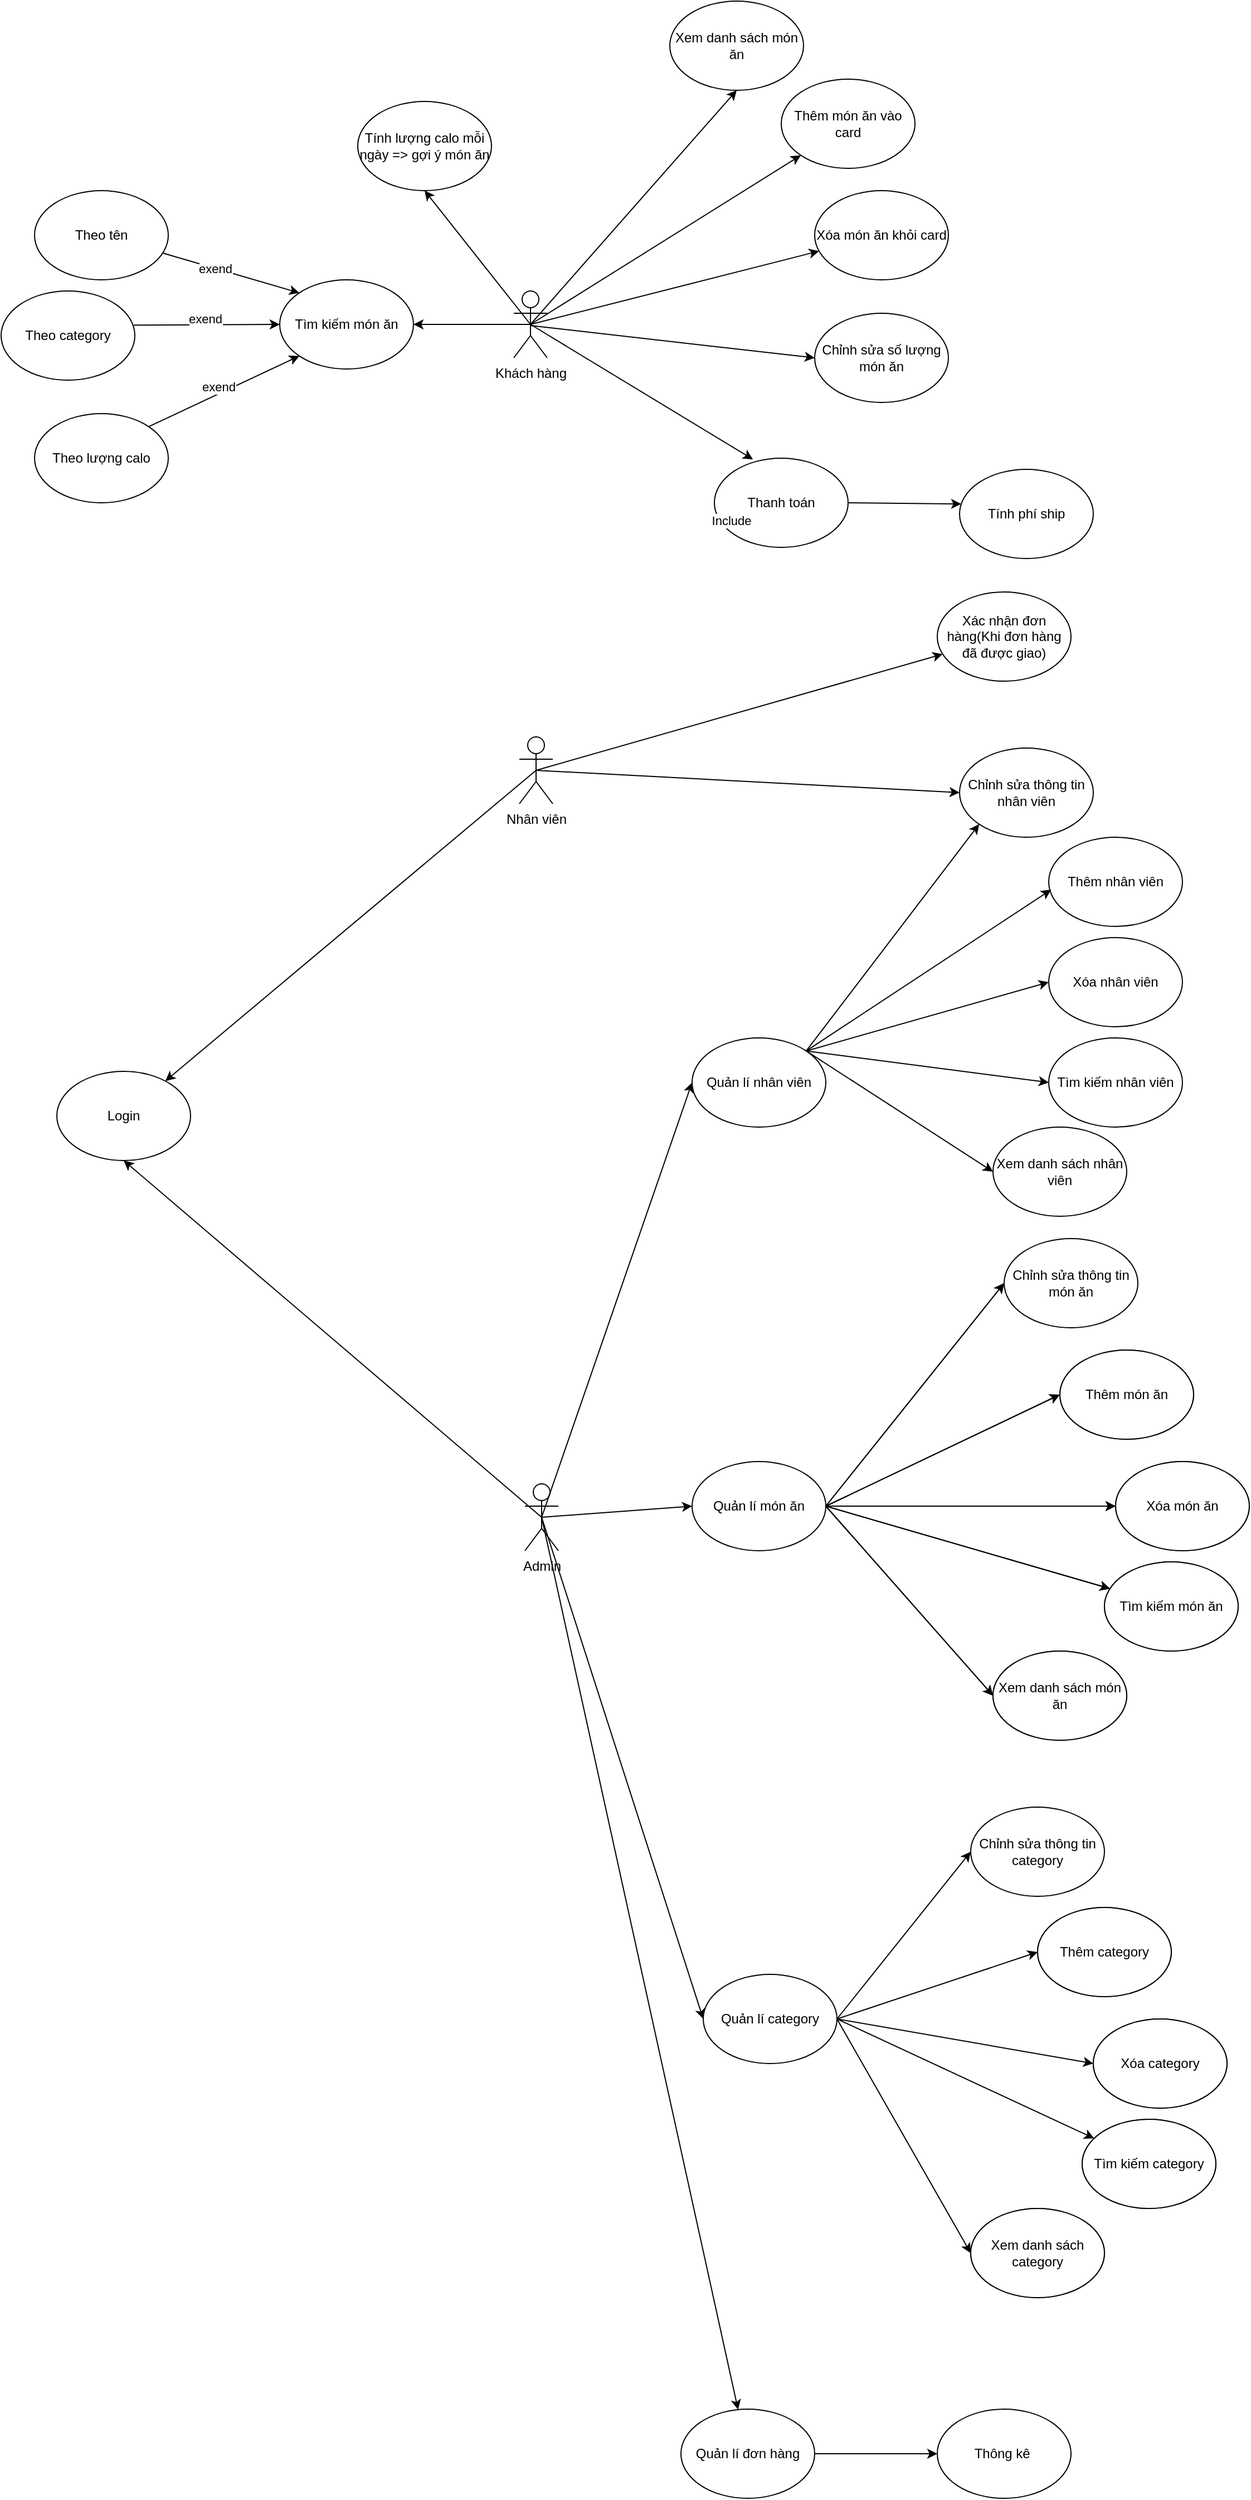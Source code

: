 <mxfile version="13.8.8" type="github">
  <diagram id="C5RBs43oDa-KdzZeNtuy" name="Page-1">
    <mxGraphModel dx="1865" dy="580" grid="1" gridSize="10" guides="1" tooltips="1" connect="1" arrows="1" fold="1" page="1" pageScale="1" pageWidth="827" pageHeight="1169" math="0" shadow="0">
      <root>
        <mxCell id="WIyWlLk6GJQsqaUBKTNV-0" />
        <mxCell id="WIyWlLk6GJQsqaUBKTNV-1" parent="WIyWlLk6GJQsqaUBKTNV-0" />
        <mxCell id="vsN9rLNtvl--MQkACp_t-0" value="Khách hàng" style="shape=umlActor;verticalLabelPosition=bottom;verticalAlign=top;html=1;outlineConnect=0;" parent="WIyWlLk6GJQsqaUBKTNV-1" vertex="1">
          <mxGeometry x="-10" y="260" width="30" height="60" as="geometry" />
        </mxCell>
        <mxCell id="vsN9rLNtvl--MQkACp_t-1" value="Xem danh sách món ăn" style="ellipse;whiteSpace=wrap;html=1;" parent="WIyWlLk6GJQsqaUBKTNV-1" vertex="1">
          <mxGeometry x="130" width="120" height="80" as="geometry" />
        </mxCell>
        <mxCell id="vsN9rLNtvl--MQkACp_t-3" value="Thêm món ăn vào card" style="ellipse;whiteSpace=wrap;html=1;" parent="WIyWlLk6GJQsqaUBKTNV-1" vertex="1">
          <mxGeometry x="230" y="70" width="120" height="80" as="geometry" />
        </mxCell>
        <mxCell id="vsN9rLNtvl--MQkACp_t-4" value="Xóa món ăn khỏi card" style="ellipse;whiteSpace=wrap;html=1;" parent="WIyWlLk6GJQsqaUBKTNV-1" vertex="1">
          <mxGeometry x="260" y="170" width="120" height="80" as="geometry" />
        </mxCell>
        <mxCell id="vsN9rLNtvl--MQkACp_t-5" value="Chỉnh sửa số lượng món ăn" style="ellipse;whiteSpace=wrap;html=1;" parent="WIyWlLk6GJQsqaUBKTNV-1" vertex="1">
          <mxGeometry x="260" y="280" width="120" height="80" as="geometry" />
        </mxCell>
        <mxCell id="vsN9rLNtvl--MQkACp_t-6" value="Thanh toán" style="ellipse;whiteSpace=wrap;html=1;" parent="WIyWlLk6GJQsqaUBKTNV-1" vertex="1">
          <mxGeometry x="170" y="410" width="120" height="80" as="geometry" />
        </mxCell>
        <mxCell id="vsN9rLNtvl--MQkACp_t-7" value="Tính phí ship" style="ellipse;whiteSpace=wrap;html=1;" parent="WIyWlLk6GJQsqaUBKTNV-1" vertex="1">
          <mxGeometry x="390" y="420" width="120" height="80" as="geometry" />
        </mxCell>
        <mxCell id="vsN9rLNtvl--MQkACp_t-8" value="Tìm kiếm món ăn" style="ellipse;whiteSpace=wrap;html=1;" parent="WIyWlLk6GJQsqaUBKTNV-1" vertex="1">
          <mxGeometry x="-220" y="250" width="120" height="80" as="geometry" />
        </mxCell>
        <mxCell id="vsN9rLNtvl--MQkACp_t-9" value="Theo tên" style="ellipse;whiteSpace=wrap;html=1;" parent="WIyWlLk6GJQsqaUBKTNV-1" vertex="1">
          <mxGeometry x="-440" y="170" width="120" height="80" as="geometry" />
        </mxCell>
        <mxCell id="vsN9rLNtvl--MQkACp_t-10" value="Theo category" style="ellipse;whiteSpace=wrap;html=1;" parent="WIyWlLk6GJQsqaUBKTNV-1" vertex="1">
          <mxGeometry x="-470" y="260" width="120" height="80" as="geometry" />
        </mxCell>
        <mxCell id="vsN9rLNtvl--MQkACp_t-11" value="Theo lượng calo" style="ellipse;whiteSpace=wrap;html=1;" parent="WIyWlLk6GJQsqaUBKTNV-1" vertex="1">
          <mxGeometry x="-440" y="370" width="120" height="80" as="geometry" />
        </mxCell>
        <mxCell id="vsN9rLNtvl--MQkACp_t-12" value="" style="endArrow=classic;html=1;entryX=0;entryY=0;entryDx=0;entryDy=0;" parent="WIyWlLk6GJQsqaUBKTNV-1" source="vsN9rLNtvl--MQkACp_t-9" target="vsN9rLNtvl--MQkACp_t-8" edge="1">
          <mxGeometry width="50" height="50" relative="1" as="geometry">
            <mxPoint x="-210" y="190" as="sourcePoint" />
            <mxPoint x="-230" y="340" as="targetPoint" />
          </mxGeometry>
        </mxCell>
        <mxCell id="vsN9rLNtvl--MQkACp_t-15" value="exend" style="edgeLabel;html=1;align=center;verticalAlign=middle;resizable=0;points=[];" parent="vsN9rLNtvl--MQkACp_t-12" vertex="1" connectable="0">
          <mxGeometry x="-0.145" y="2" relative="1" as="geometry">
            <mxPoint x="-6.42" y="0.6" as="offset" />
          </mxGeometry>
        </mxCell>
        <mxCell id="vsN9rLNtvl--MQkACp_t-13" value="" style="endArrow=classic;html=1;exitX=0.992;exitY=0.383;exitDx=0;exitDy=0;exitPerimeter=0;entryX=0;entryY=0.5;entryDx=0;entryDy=0;" parent="WIyWlLk6GJQsqaUBKTNV-1" source="vsN9rLNtvl--MQkACp_t-10" target="vsN9rLNtvl--MQkACp_t-8" edge="1">
          <mxGeometry width="50" height="50" relative="1" as="geometry">
            <mxPoint x="-320" y="320" as="sourcePoint" />
            <mxPoint x="-250" y="260" as="targetPoint" />
          </mxGeometry>
        </mxCell>
        <mxCell id="vsN9rLNtvl--MQkACp_t-14" value="" style="endArrow=classic;html=1;exitX=1;exitY=0;exitDx=0;exitDy=0;entryX=0;entryY=1;entryDx=0;entryDy=0;" parent="WIyWlLk6GJQsqaUBKTNV-1" source="vsN9rLNtvl--MQkACp_t-11" target="vsN9rLNtvl--MQkACp_t-8" edge="1">
          <mxGeometry width="50" height="50" relative="1" as="geometry">
            <mxPoint x="-310" y="410" as="sourcePoint" />
            <mxPoint x="-200" y="370" as="targetPoint" />
          </mxGeometry>
        </mxCell>
        <mxCell id="vsN9rLNtvl--MQkACp_t-16" value="exend" style="edgeLabel;html=1;align=center;verticalAlign=middle;resizable=0;points=[];" parent="WIyWlLk6GJQsqaUBKTNV-1" vertex="1" connectable="0">
          <mxGeometry x="-329.997" y="290.002" as="geometry">
            <mxPoint x="43" y="-5" as="offset" />
          </mxGeometry>
        </mxCell>
        <mxCell id="vsN9rLNtvl--MQkACp_t-17" value="exend" style="edgeLabel;html=1;align=center;verticalAlign=middle;resizable=0;points=[];" parent="WIyWlLk6GJQsqaUBKTNV-1" vertex="1" connectable="0">
          <mxGeometry x="-239.997" y="250.002" as="geometry">
            <mxPoint x="-35" y="96" as="offset" />
          </mxGeometry>
        </mxCell>
        <mxCell id="vsN9rLNtvl--MQkACp_t-18" value="" style="endArrow=classic;html=1;exitX=0.5;exitY=0.5;exitDx=0;exitDy=0;exitPerimeter=0;entryX=1;entryY=0.5;entryDx=0;entryDy=0;" parent="WIyWlLk6GJQsqaUBKTNV-1" source="vsN9rLNtvl--MQkACp_t-0" target="vsN9rLNtvl--MQkACp_t-8" edge="1">
          <mxGeometry width="50" height="50" relative="1" as="geometry">
            <mxPoint x="-80" y="260" as="sourcePoint" />
            <mxPoint x="-30" y="210" as="targetPoint" />
          </mxGeometry>
        </mxCell>
        <mxCell id="vsN9rLNtvl--MQkACp_t-19" value="" style="endArrow=classic;html=1;exitX=0.5;exitY=0.5;exitDx=0;exitDy=0;exitPerimeter=0;entryX=0.5;entryY=1;entryDx=0;entryDy=0;" parent="WIyWlLk6GJQsqaUBKTNV-1" source="vsN9rLNtvl--MQkACp_t-0" target="vsN9rLNtvl--MQkACp_t-1" edge="1">
          <mxGeometry width="50" height="50" relative="1" as="geometry">
            <mxPoint x="50" y="280" as="sourcePoint" />
            <mxPoint x="100" y="230" as="targetPoint" />
          </mxGeometry>
        </mxCell>
        <mxCell id="vsN9rLNtvl--MQkACp_t-20" value="" style="endArrow=classic;html=1;exitX=0.5;exitY=0.5;exitDx=0;exitDy=0;exitPerimeter=0;entryX=0;entryY=1;entryDx=0;entryDy=0;" parent="WIyWlLk6GJQsqaUBKTNV-1" source="vsN9rLNtvl--MQkACp_t-0" target="vsN9rLNtvl--MQkACp_t-3" edge="1">
          <mxGeometry width="50" height="50" relative="1" as="geometry">
            <mxPoint x="40" y="290" as="sourcePoint" />
            <mxPoint x="140" y="220" as="targetPoint" />
          </mxGeometry>
        </mxCell>
        <mxCell id="vsN9rLNtvl--MQkACp_t-21" value="" style="endArrow=classic;html=1;exitX=0.5;exitY=0.5;exitDx=0;exitDy=0;exitPerimeter=0;" parent="WIyWlLk6GJQsqaUBKTNV-1" source="vsN9rLNtvl--MQkACp_t-0" target="vsN9rLNtvl--MQkACp_t-4" edge="1">
          <mxGeometry width="50" height="50" relative="1" as="geometry">
            <mxPoint x="90" y="320" as="sourcePoint" />
            <mxPoint x="140" y="270" as="targetPoint" />
          </mxGeometry>
        </mxCell>
        <mxCell id="vsN9rLNtvl--MQkACp_t-22" value="" style="endArrow=classic;html=1;entryX=0;entryY=0.5;entryDx=0;entryDy=0;" parent="WIyWlLk6GJQsqaUBKTNV-1" target="vsN9rLNtvl--MQkACp_t-5" edge="1">
          <mxGeometry width="50" height="50" relative="1" as="geometry">
            <mxPoint x="5" y="291" as="sourcePoint" />
            <mxPoint x="120" y="300" as="targetPoint" />
          </mxGeometry>
        </mxCell>
        <mxCell id="vsN9rLNtvl--MQkACp_t-23" value="" style="endArrow=classic;html=1;exitX=0.5;exitY=0.5;exitDx=0;exitDy=0;exitPerimeter=0;entryX=0.288;entryY=0.013;entryDx=0;entryDy=0;entryPerimeter=0;" parent="WIyWlLk6GJQsqaUBKTNV-1" source="vsN9rLNtvl--MQkACp_t-0" target="vsN9rLNtvl--MQkACp_t-6" edge="1">
          <mxGeometry width="50" height="50" relative="1" as="geometry">
            <mxPoint x="-60" y="410" as="sourcePoint" />
            <mxPoint x="-10" y="360" as="targetPoint" />
          </mxGeometry>
        </mxCell>
        <mxCell id="vsN9rLNtvl--MQkACp_t-24" value="" style="endArrow=classic;html=1;exitX=1;exitY=0.5;exitDx=0;exitDy=0;entryX=0.012;entryY=0.388;entryDx=0;entryDy=0;entryPerimeter=0;" parent="WIyWlLk6GJQsqaUBKTNV-1" source="vsN9rLNtvl--MQkACp_t-6" target="vsN9rLNtvl--MQkACp_t-7" edge="1">
          <mxGeometry width="50" height="50" relative="1" as="geometry">
            <mxPoint x="130" y="530" as="sourcePoint" />
            <mxPoint x="180" y="480" as="targetPoint" />
          </mxGeometry>
        </mxCell>
        <mxCell id="vsN9rLNtvl--MQkACp_t-25" value="Include" style="edgeLabel;html=1;align=center;verticalAlign=middle;resizable=0;points=[];" parent="WIyWlLk6GJQsqaUBKTNV-1" vertex="1" connectable="0">
          <mxGeometry x="220.003" y="370.002" as="geometry">
            <mxPoint x="-35" y="96" as="offset" />
          </mxGeometry>
        </mxCell>
        <mxCell id="vsN9rLNtvl--MQkACp_t-26" value="Nhân viên" style="shape=umlActor;verticalLabelPosition=bottom;verticalAlign=top;html=1;outlineConnect=0;" parent="WIyWlLk6GJQsqaUBKTNV-1" vertex="1">
          <mxGeometry x="-5" y="660" width="30" height="60" as="geometry" />
        </mxCell>
        <mxCell id="vsN9rLNtvl--MQkACp_t-27" value="Login" style="ellipse;whiteSpace=wrap;html=1;" parent="WIyWlLk6GJQsqaUBKTNV-1" vertex="1">
          <mxGeometry x="-420" y="960" width="120" height="80" as="geometry" />
        </mxCell>
        <mxCell id="vsN9rLNtvl--MQkACp_t-28" value="Xác nhận đơn hàng(Khi đơn hàng đã được giao)" style="ellipse;whiteSpace=wrap;html=1;" parent="WIyWlLk6GJQsqaUBKTNV-1" vertex="1">
          <mxGeometry x="370" y="530" width="120" height="80" as="geometry" />
        </mxCell>
        <mxCell id="vsN9rLNtvl--MQkACp_t-29" value="Admin" style="shape=umlActor;verticalLabelPosition=bottom;verticalAlign=top;html=1;outlineConnect=0;" parent="WIyWlLk6GJQsqaUBKTNV-1" vertex="1">
          <mxGeometry y="1330" width="30" height="60" as="geometry" />
        </mxCell>
        <mxCell id="vsN9rLNtvl--MQkACp_t-30" value="Thêm nhân viên" style="ellipse;whiteSpace=wrap;html=1;" parent="WIyWlLk6GJQsqaUBKTNV-1" vertex="1">
          <mxGeometry x="470" y="750" width="120" height="80" as="geometry" />
        </mxCell>
        <mxCell id="vsN9rLNtvl--MQkACp_t-31" value="Chỉnh sửa thông tin nhân viên" style="ellipse;whiteSpace=wrap;html=1;" parent="WIyWlLk6GJQsqaUBKTNV-1" vertex="1">
          <mxGeometry x="390" y="670" width="120" height="80" as="geometry" />
        </mxCell>
        <mxCell id="vsN9rLNtvl--MQkACp_t-32" value="Xóa nhân viên" style="ellipse;whiteSpace=wrap;html=1;" parent="WIyWlLk6GJQsqaUBKTNV-1" vertex="1">
          <mxGeometry x="470" y="840" width="120" height="80" as="geometry" />
        </mxCell>
        <mxCell id="vsN9rLNtvl--MQkACp_t-33" value="Tìm kiếm nhân viên" style="ellipse;whiteSpace=wrap;html=1;" parent="WIyWlLk6GJQsqaUBKTNV-1" vertex="1">
          <mxGeometry x="470" y="930" width="120" height="80" as="geometry" />
        </mxCell>
        <mxCell id="vsN9rLNtvl--MQkACp_t-35" value="" style="endArrow=classic;html=1;exitX=0.5;exitY=0.5;exitDx=0;exitDy=0;exitPerimeter=0;" parent="WIyWlLk6GJQsqaUBKTNV-1" source="vsN9rLNtvl--MQkACp_t-26" target="vsN9rLNtvl--MQkACp_t-27" edge="1">
          <mxGeometry width="50" height="50" relative="1" as="geometry">
            <mxPoint x="145" y="750" as="sourcePoint" />
            <mxPoint x="210" y="660" as="targetPoint" />
          </mxGeometry>
        </mxCell>
        <mxCell id="vsN9rLNtvl--MQkACp_t-36" value="" style="endArrow=classic;html=1;exitX=0.5;exitY=0.5;exitDx=0;exitDy=0;exitPerimeter=0;" parent="WIyWlLk6GJQsqaUBKTNV-1" source="vsN9rLNtvl--MQkACp_t-26" target="vsN9rLNtvl--MQkACp_t-28" edge="1">
          <mxGeometry width="50" height="50" relative="1" as="geometry">
            <mxPoint x="180" y="740" as="sourcePoint" />
            <mxPoint x="230" y="690" as="targetPoint" />
          </mxGeometry>
        </mxCell>
        <mxCell id="vsN9rLNtvl--MQkACp_t-37" value="" style="endArrow=classic;html=1;exitX=0.5;exitY=0.5;exitDx=0;exitDy=0;exitPerimeter=0;entryX=0;entryY=0.5;entryDx=0;entryDy=0;" parent="WIyWlLk6GJQsqaUBKTNV-1" source="vsN9rLNtvl--MQkACp_t-26" target="vsN9rLNtvl--MQkACp_t-31" edge="1">
          <mxGeometry width="50" height="50" relative="1" as="geometry">
            <mxPoint x="220" y="780" as="sourcePoint" />
            <mxPoint x="270" y="730" as="targetPoint" />
          </mxGeometry>
        </mxCell>
        <mxCell id="vsN9rLNtvl--MQkACp_t-38" value="" style="endArrow=classic;html=1;exitX=1;exitY=0;exitDx=0;exitDy=0;entryX=0;entryY=1;entryDx=0;entryDy=0;" parent="WIyWlLk6GJQsqaUBKTNV-1" source="vsN9rLNtvl--MQkACp_t-41" target="vsN9rLNtvl--MQkACp_t-31" edge="1">
          <mxGeometry width="50" height="50" relative="1" as="geometry">
            <mxPoint x="180" y="970" as="sourcePoint" />
            <mxPoint x="240" y="910" as="targetPoint" />
          </mxGeometry>
        </mxCell>
        <mxCell id="vsN9rLNtvl--MQkACp_t-39" value="" style="endArrow=classic;html=1;entryX=0.018;entryY=0.588;entryDx=0;entryDy=0;entryPerimeter=0;exitX=1;exitY=0;exitDx=0;exitDy=0;" parent="WIyWlLk6GJQsqaUBKTNV-1" source="vsN9rLNtvl--MQkACp_t-41" target="vsN9rLNtvl--MQkACp_t-30" edge="1">
          <mxGeometry width="50" height="50" relative="1" as="geometry">
            <mxPoint x="190" y="1020" as="sourcePoint" />
            <mxPoint x="240" y="970" as="targetPoint" />
          </mxGeometry>
        </mxCell>
        <mxCell id="vsN9rLNtvl--MQkACp_t-40" value="" style="endArrow=classic;html=1;exitX=1;exitY=0;exitDx=0;exitDy=0;entryX=0;entryY=0.5;entryDx=0;entryDy=0;" parent="WIyWlLk6GJQsqaUBKTNV-1" source="vsN9rLNtvl--MQkACp_t-41" target="vsN9rLNtvl--MQkACp_t-32" edge="1">
          <mxGeometry width="50" height="50" relative="1" as="geometry">
            <mxPoint x="200" y="1040" as="sourcePoint" />
            <mxPoint x="250" y="990" as="targetPoint" />
          </mxGeometry>
        </mxCell>
        <mxCell id="vsN9rLNtvl--MQkACp_t-41" value="Quản lí nhân viên" style="ellipse;whiteSpace=wrap;html=1;" parent="WIyWlLk6GJQsqaUBKTNV-1" vertex="1">
          <mxGeometry x="150" y="930" width="120" height="80" as="geometry" />
        </mxCell>
        <mxCell id="vsN9rLNtvl--MQkACp_t-43" value="Quản lí đơn hàng" style="ellipse;whiteSpace=wrap;html=1;" parent="WIyWlLk6GJQsqaUBKTNV-1" vertex="1">
          <mxGeometry x="140" y="2160" width="120" height="80" as="geometry" />
        </mxCell>
        <mxCell id="vsN9rLNtvl--MQkACp_t-44" value="Xem danh sách nhân viên" style="ellipse;whiteSpace=wrap;html=1;" parent="WIyWlLk6GJQsqaUBKTNV-1" vertex="1">
          <mxGeometry x="420" y="1010" width="120" height="80" as="geometry" />
        </mxCell>
        <mxCell id="vsN9rLNtvl--MQkACp_t-45" value="" style="endArrow=classic;html=1;exitX=1;exitY=0;exitDx=0;exitDy=0;entryX=0;entryY=0.5;entryDx=0;entryDy=0;" parent="WIyWlLk6GJQsqaUBKTNV-1" source="vsN9rLNtvl--MQkACp_t-41" target="vsN9rLNtvl--MQkACp_t-44" edge="1">
          <mxGeometry width="50" height="50" relative="1" as="geometry">
            <mxPoint x="330" y="920" as="sourcePoint" />
            <mxPoint x="450" y="940" as="targetPoint" />
          </mxGeometry>
        </mxCell>
        <mxCell id="vsN9rLNtvl--MQkACp_t-59" value="Thêm món ăn" style="ellipse;whiteSpace=wrap;html=1;" parent="WIyWlLk6GJQsqaUBKTNV-1" vertex="1">
          <mxGeometry x="480" y="1210" width="120" height="80" as="geometry" />
        </mxCell>
        <mxCell id="vsN9rLNtvl--MQkACp_t-60" value="Chỉnh sửa thông tin món ăn" style="ellipse;whiteSpace=wrap;html=1;" parent="WIyWlLk6GJQsqaUBKTNV-1" vertex="1">
          <mxGeometry x="430" y="1110" width="120" height="80" as="geometry" />
        </mxCell>
        <mxCell id="vsN9rLNtvl--MQkACp_t-61" value="Xóa món ăn" style="ellipse;whiteSpace=wrap;html=1;" parent="WIyWlLk6GJQsqaUBKTNV-1" vertex="1">
          <mxGeometry x="530" y="1310" width="120" height="80" as="geometry" />
        </mxCell>
        <mxCell id="vsN9rLNtvl--MQkACp_t-62" value="Quản lí món ăn" style="ellipse;whiteSpace=wrap;html=1;" parent="WIyWlLk6GJQsqaUBKTNV-1" vertex="1">
          <mxGeometry x="150" y="1310" width="120" height="80" as="geometry" />
        </mxCell>
        <mxCell id="vsN9rLNtvl--MQkACp_t-63" value="" style="endArrow=classic;html=1;exitX=1;exitY=0.5;exitDx=0;exitDy=0;entryX=0;entryY=0.5;entryDx=0;entryDy=0;" parent="WIyWlLk6GJQsqaUBKTNV-1" source="vsN9rLNtvl--MQkACp_t-62" target="vsN9rLNtvl--MQkACp_t-60" edge="1">
          <mxGeometry width="50" height="50" relative="1" as="geometry">
            <mxPoint x="210" y="1410" as="sourcePoint" />
            <mxPoint x="437.574" y="1178.284" as="targetPoint" />
          </mxGeometry>
        </mxCell>
        <mxCell id="vsN9rLNtvl--MQkACp_t-64" value="" style="endArrow=classic;html=1;entryX=0;entryY=0.5;entryDx=0;entryDy=0;exitX=1;exitY=0.5;exitDx=0;exitDy=0;" parent="WIyWlLk6GJQsqaUBKTNV-1" source="vsN9rLNtvl--MQkACp_t-62" target="vsN9rLNtvl--MQkACp_t-59" edge="1">
          <mxGeometry width="50" height="50" relative="1" as="geometry">
            <mxPoint x="220" y="1460" as="sourcePoint" />
            <mxPoint x="482.16" y="1237.04" as="targetPoint" />
          </mxGeometry>
        </mxCell>
        <mxCell id="vsN9rLNtvl--MQkACp_t-65" value="" style="endArrow=classic;html=1;exitX=1;exitY=0.5;exitDx=0;exitDy=0;entryX=0;entryY=0.5;entryDx=0;entryDy=0;" parent="WIyWlLk6GJQsqaUBKTNV-1" source="vsN9rLNtvl--MQkACp_t-62" target="vsN9rLNtvl--MQkACp_t-61" edge="1">
          <mxGeometry width="50" height="50" relative="1" as="geometry">
            <mxPoint x="230" y="1480" as="sourcePoint" />
            <mxPoint x="500" y="1310" as="targetPoint" />
          </mxGeometry>
        </mxCell>
        <mxCell id="vsN9rLNtvl--MQkACp_t-67" value="" style="endArrow=classic;html=1;exitX=1;exitY=0.5;exitDx=0;exitDy=0;entryX=0;entryY=0.5;entryDx=0;entryDy=0;" parent="WIyWlLk6GJQsqaUBKTNV-1" source="vsN9rLNtvl--MQkACp_t-62" target="vsN9rLNtvl--MQkACp_t-69" edge="1">
          <mxGeometry width="50" height="50" relative="1" as="geometry">
            <mxPoint x="360" y="1360" as="sourcePoint" />
            <mxPoint x="480" y="1480" as="targetPoint" />
          </mxGeometry>
        </mxCell>
        <mxCell id="vsN9rLNtvl--MQkACp_t-68" value="Tìm kiếm món ăn" style="ellipse;whiteSpace=wrap;html=1;" parent="WIyWlLk6GJQsqaUBKTNV-1" vertex="1">
          <mxGeometry x="520" y="1400" width="120" height="80" as="geometry" />
        </mxCell>
        <mxCell id="vsN9rLNtvl--MQkACp_t-69" value="Xem danh sách món ăn" style="ellipse;whiteSpace=wrap;html=1;" parent="WIyWlLk6GJQsqaUBKTNV-1" vertex="1">
          <mxGeometry x="420" y="1480" width="120" height="80" as="geometry" />
        </mxCell>
        <mxCell id="vsN9rLNtvl--MQkACp_t-70" value="" style="endArrow=classic;html=1;exitX=1;exitY=0.5;exitDx=0;exitDy=0;" parent="WIyWlLk6GJQsqaUBKTNV-1" source="vsN9rLNtvl--MQkACp_t-62" target="vsN9rLNtvl--MQkACp_t-68" edge="1">
          <mxGeometry width="50" height="50" relative="1" as="geometry">
            <mxPoint x="300" y="1250" as="sourcePoint" />
            <mxPoint x="500" y="1372" as="targetPoint" />
          </mxGeometry>
        </mxCell>
        <mxCell id="vsN9rLNtvl--MQkACp_t-71" value="Thông kê&amp;nbsp;" style="ellipse;whiteSpace=wrap;html=1;" parent="WIyWlLk6GJQsqaUBKTNV-1" vertex="1">
          <mxGeometry x="370" y="2160" width="120" height="80" as="geometry" />
        </mxCell>
        <mxCell id="vsN9rLNtvl--MQkACp_t-72" value="" style="endArrow=classic;html=1;exitX=0.5;exitY=0.5;exitDx=0;exitDy=0;exitPerimeter=0;" parent="WIyWlLk6GJQsqaUBKTNV-1" source="vsN9rLNtvl--MQkACp_t-29" target="vsN9rLNtvl--MQkACp_t-43" edge="1">
          <mxGeometry width="50" height="50" relative="1" as="geometry">
            <mxPoint x="150" y="1430" as="sourcePoint" />
            <mxPoint x="200" y="1380" as="targetPoint" />
          </mxGeometry>
        </mxCell>
        <mxCell id="vsN9rLNtvl--MQkACp_t-73" value="" style="endArrow=classic;html=1;" parent="WIyWlLk6GJQsqaUBKTNV-1" source="vsN9rLNtvl--MQkACp_t-43" target="vsN9rLNtvl--MQkACp_t-71" edge="1">
          <mxGeometry width="50" height="50" relative="1" as="geometry">
            <mxPoint x="320" y="1650" as="sourcePoint" />
            <mxPoint x="-160" y="1043" as="targetPoint" />
          </mxGeometry>
        </mxCell>
        <mxCell id="vsN9rLNtvl--MQkACp_t-74" value="" style="endArrow=classic;html=1;exitX=1;exitY=0;exitDx=0;exitDy=0;entryX=0;entryY=0.5;entryDx=0;entryDy=0;" parent="WIyWlLk6GJQsqaUBKTNV-1" source="vsN9rLNtvl--MQkACp_t-41" target="vsN9rLNtvl--MQkACp_t-33" edge="1">
          <mxGeometry width="50" height="50" relative="1" as="geometry">
            <mxPoint x="400" y="910" as="sourcePoint" />
            <mxPoint x="550" y="1040" as="targetPoint" />
          </mxGeometry>
        </mxCell>
        <mxCell id="vsN9rLNtvl--MQkACp_t-76" value="" style="endArrow=classic;html=1;exitX=0.5;exitY=0.5;exitDx=0;exitDy=0;exitPerimeter=0;entryX=0;entryY=0.5;entryDx=0;entryDy=0;" parent="WIyWlLk6GJQsqaUBKTNV-1" source="vsN9rLNtvl--MQkACp_t-29" target="vsN9rLNtvl--MQkACp_t-41" edge="1">
          <mxGeometry width="50" height="50" relative="1" as="geometry">
            <mxPoint x="230" y="1020" as="sourcePoint" />
            <mxPoint x="280" y="970" as="targetPoint" />
          </mxGeometry>
        </mxCell>
        <mxCell id="vsN9rLNtvl--MQkACp_t-79" value="" style="endArrow=classic;html=1;exitX=0.5;exitY=0.5;exitDx=0;exitDy=0;exitPerimeter=0;entryX=0;entryY=0.5;entryDx=0;entryDy=0;" parent="WIyWlLk6GJQsqaUBKTNV-1" source="vsN9rLNtvl--MQkACp_t-29" target="vsN9rLNtvl--MQkACp_t-62" edge="1">
          <mxGeometry width="50" height="50" relative="1" as="geometry">
            <mxPoint x="160" y="1150" as="sourcePoint" />
            <mxPoint x="210" y="1100" as="targetPoint" />
          </mxGeometry>
        </mxCell>
        <mxCell id="vsN9rLNtvl--MQkACp_t-80" value="" style="endArrow=classic;html=1;entryX=0.5;entryY=1;entryDx=0;entryDy=0;exitX=0.5;exitY=0.5;exitDx=0;exitDy=0;exitPerimeter=0;" parent="WIyWlLk6GJQsqaUBKTNV-1" source="vsN9rLNtvl--MQkACp_t-29" target="vsN9rLNtvl--MQkACp_t-27" edge="1">
          <mxGeometry width="50" height="50" relative="1" as="geometry">
            <mxPoint x="10" y="1260" as="sourcePoint" />
            <mxPoint x="-0.145" y="752.784" as="targetPoint" />
          </mxGeometry>
        </mxCell>
        <mxCell id="QTdZolVV6EcNHKWs4wAb-1" value="" style="endArrow=classic;html=1;entryX=0;entryY=0.5;entryDx=0;entryDy=0;exitX=0.5;exitY=0.5;exitDx=0;exitDy=0;exitPerimeter=0;" parent="WIyWlLk6GJQsqaUBKTNV-1" source="vsN9rLNtvl--MQkACp_t-29" target="QTdZolVV6EcNHKWs4wAb-15" edge="1">
          <mxGeometry width="50" height="50" relative="1" as="geometry">
            <mxPoint x="70" y="1030" as="sourcePoint" />
            <mxPoint x="130" y="1720" as="targetPoint" />
          </mxGeometry>
        </mxCell>
        <mxCell id="QTdZolVV6EcNHKWs4wAb-3" value="Thêm món ăn" style="ellipse;whiteSpace=wrap;html=1;" parent="WIyWlLk6GJQsqaUBKTNV-1" vertex="1">
          <mxGeometry x="480" y="1210" width="120" height="80" as="geometry" />
        </mxCell>
        <mxCell id="QTdZolVV6EcNHKWs4wAb-4" value="Xóa món ăn" style="ellipse;whiteSpace=wrap;html=1;" parent="WIyWlLk6GJQsqaUBKTNV-1" vertex="1">
          <mxGeometry x="530" y="1310" width="120" height="80" as="geometry" />
        </mxCell>
        <mxCell id="QTdZolVV6EcNHKWs4wAb-5" value="" style="endArrow=classic;html=1;exitX=1;exitY=0.5;exitDx=0;exitDy=0;entryX=0;entryY=0.5;entryDx=0;entryDy=0;" parent="WIyWlLk6GJQsqaUBKTNV-1" edge="1">
          <mxGeometry width="50" height="50" relative="1" as="geometry">
            <mxPoint x="270" y="1350" as="sourcePoint" />
            <mxPoint x="430" y="1150" as="targetPoint" />
          </mxGeometry>
        </mxCell>
        <mxCell id="QTdZolVV6EcNHKWs4wAb-6" value="" style="endArrow=classic;html=1;entryX=0;entryY=0.5;entryDx=0;entryDy=0;exitX=1;exitY=0.5;exitDx=0;exitDy=0;" parent="WIyWlLk6GJQsqaUBKTNV-1" target="QTdZolVV6EcNHKWs4wAb-3" edge="1">
          <mxGeometry width="50" height="50" relative="1" as="geometry">
            <mxPoint x="270" y="1350" as="sourcePoint" />
            <mxPoint x="482.16" y="1237.04" as="targetPoint" />
          </mxGeometry>
        </mxCell>
        <mxCell id="QTdZolVV6EcNHKWs4wAb-7" value="" style="endArrow=classic;html=1;exitX=1;exitY=0.5;exitDx=0;exitDy=0;entryX=0;entryY=0.5;entryDx=0;entryDy=0;" parent="WIyWlLk6GJQsqaUBKTNV-1" target="QTdZolVV6EcNHKWs4wAb-4" edge="1">
          <mxGeometry width="50" height="50" relative="1" as="geometry">
            <mxPoint x="270" y="1350" as="sourcePoint" />
            <mxPoint x="500" y="1310" as="targetPoint" />
          </mxGeometry>
        </mxCell>
        <mxCell id="QTdZolVV6EcNHKWs4wAb-8" value="" style="endArrow=classic;html=1;exitX=1;exitY=0.5;exitDx=0;exitDy=0;entryX=0;entryY=0.5;entryDx=0;entryDy=0;" parent="WIyWlLk6GJQsqaUBKTNV-1" target="QTdZolVV6EcNHKWs4wAb-10" edge="1">
          <mxGeometry width="50" height="50" relative="1" as="geometry">
            <mxPoint x="270" y="1350" as="sourcePoint" />
            <mxPoint x="480" y="1480" as="targetPoint" />
          </mxGeometry>
        </mxCell>
        <mxCell id="QTdZolVV6EcNHKWs4wAb-9" value="Tìm kiếm món ăn" style="ellipse;whiteSpace=wrap;html=1;" parent="WIyWlLk6GJQsqaUBKTNV-1" vertex="1">
          <mxGeometry x="520" y="1400" width="120" height="80" as="geometry" />
        </mxCell>
        <mxCell id="QTdZolVV6EcNHKWs4wAb-10" value="Xem danh sách món ăn" style="ellipse;whiteSpace=wrap;html=1;" parent="WIyWlLk6GJQsqaUBKTNV-1" vertex="1">
          <mxGeometry x="420" y="1480" width="120" height="80" as="geometry" />
        </mxCell>
        <mxCell id="QTdZolVV6EcNHKWs4wAb-11" value="" style="endArrow=classic;html=1;exitX=1;exitY=0.5;exitDx=0;exitDy=0;" parent="WIyWlLk6GJQsqaUBKTNV-1" target="QTdZolVV6EcNHKWs4wAb-9" edge="1">
          <mxGeometry width="50" height="50" relative="1" as="geometry">
            <mxPoint x="270" y="1350" as="sourcePoint" />
            <mxPoint x="500" y="1372" as="targetPoint" />
          </mxGeometry>
        </mxCell>
        <mxCell id="QTdZolVV6EcNHKWs4wAb-12" value="Thêm món ăn" style="ellipse;whiteSpace=wrap;html=1;" parent="WIyWlLk6GJQsqaUBKTNV-1" vertex="1">
          <mxGeometry x="460" y="1710" width="120" height="80" as="geometry" />
        </mxCell>
        <mxCell id="QTdZolVV6EcNHKWs4wAb-13" value="Chỉnh sửa thông tin category" style="ellipse;whiteSpace=wrap;html=1;" parent="WIyWlLk6GJQsqaUBKTNV-1" vertex="1">
          <mxGeometry x="400" y="1620" width="120" height="80" as="geometry" />
        </mxCell>
        <mxCell id="QTdZolVV6EcNHKWs4wAb-14" value="Xóa món ăn" style="ellipse;whiteSpace=wrap;html=1;" parent="WIyWlLk6GJQsqaUBKTNV-1" vertex="1">
          <mxGeometry x="510" y="1810" width="120" height="80" as="geometry" />
        </mxCell>
        <mxCell id="QTdZolVV6EcNHKWs4wAb-15" value="Quản lí category" style="ellipse;whiteSpace=wrap;html=1;" parent="WIyWlLk6GJQsqaUBKTNV-1" vertex="1">
          <mxGeometry x="160" y="1770" width="120" height="80" as="geometry" />
        </mxCell>
        <mxCell id="QTdZolVV6EcNHKWs4wAb-16" value="" style="endArrow=classic;html=1;exitX=1;exitY=0.5;exitDx=0;exitDy=0;entryX=0;entryY=0.5;entryDx=0;entryDy=0;" parent="WIyWlLk6GJQsqaUBKTNV-1" source="QTdZolVV6EcNHKWs4wAb-15" target="QTdZolVV6EcNHKWs4wAb-13" edge="1">
          <mxGeometry width="50" height="50" relative="1" as="geometry">
            <mxPoint x="190" y="1910" as="sourcePoint" />
            <mxPoint x="417.574" y="1678.284" as="targetPoint" />
          </mxGeometry>
        </mxCell>
        <mxCell id="QTdZolVV6EcNHKWs4wAb-17" value="" style="endArrow=classic;html=1;entryX=0;entryY=0.5;entryDx=0;entryDy=0;exitX=1;exitY=0.5;exitDx=0;exitDy=0;" parent="WIyWlLk6GJQsqaUBKTNV-1" source="QTdZolVV6EcNHKWs4wAb-15" target="QTdZolVV6EcNHKWs4wAb-12" edge="1">
          <mxGeometry width="50" height="50" relative="1" as="geometry">
            <mxPoint x="200" y="1960" as="sourcePoint" />
            <mxPoint x="462.16" y="1737.04" as="targetPoint" />
          </mxGeometry>
        </mxCell>
        <mxCell id="QTdZolVV6EcNHKWs4wAb-18" value="" style="endArrow=classic;html=1;exitX=1;exitY=0.5;exitDx=0;exitDy=0;entryX=0;entryY=0.5;entryDx=0;entryDy=0;" parent="WIyWlLk6GJQsqaUBKTNV-1" source="QTdZolVV6EcNHKWs4wAb-15" target="QTdZolVV6EcNHKWs4wAb-14" edge="1">
          <mxGeometry width="50" height="50" relative="1" as="geometry">
            <mxPoint x="210" y="1980" as="sourcePoint" />
            <mxPoint x="480" y="1810" as="targetPoint" />
          </mxGeometry>
        </mxCell>
        <mxCell id="QTdZolVV6EcNHKWs4wAb-19" value="" style="endArrow=classic;html=1;exitX=1;exitY=0.5;exitDx=0;exitDy=0;entryX=0;entryY=0.5;entryDx=0;entryDy=0;" parent="WIyWlLk6GJQsqaUBKTNV-1" source="QTdZolVV6EcNHKWs4wAb-15" target="QTdZolVV6EcNHKWs4wAb-21" edge="1">
          <mxGeometry width="50" height="50" relative="1" as="geometry">
            <mxPoint x="340" y="1860" as="sourcePoint" />
            <mxPoint x="460" y="1980" as="targetPoint" />
          </mxGeometry>
        </mxCell>
        <mxCell id="QTdZolVV6EcNHKWs4wAb-20" value="Tìm kiếm món ăn" style="ellipse;whiteSpace=wrap;html=1;" parent="WIyWlLk6GJQsqaUBKTNV-1" vertex="1">
          <mxGeometry x="500" y="1900" width="120" height="80" as="geometry" />
        </mxCell>
        <mxCell id="QTdZolVV6EcNHKWs4wAb-21" value="Xem danh sách món ăn" style="ellipse;whiteSpace=wrap;html=1;" parent="WIyWlLk6GJQsqaUBKTNV-1" vertex="1">
          <mxGeometry x="400" y="1980" width="120" height="80" as="geometry" />
        </mxCell>
        <mxCell id="QTdZolVV6EcNHKWs4wAb-22" value="" style="endArrow=classic;html=1;exitX=1;exitY=0.5;exitDx=0;exitDy=0;" parent="WIyWlLk6GJQsqaUBKTNV-1" source="QTdZolVV6EcNHKWs4wAb-15" target="QTdZolVV6EcNHKWs4wAb-20" edge="1">
          <mxGeometry width="50" height="50" relative="1" as="geometry">
            <mxPoint x="280" y="1750" as="sourcePoint" />
            <mxPoint x="480" y="1872" as="targetPoint" />
          </mxGeometry>
        </mxCell>
        <mxCell id="QTdZolVV6EcNHKWs4wAb-23" value="Thêm category" style="ellipse;whiteSpace=wrap;html=1;" parent="WIyWlLk6GJQsqaUBKTNV-1" vertex="1">
          <mxGeometry x="460" y="1710" width="120" height="80" as="geometry" />
        </mxCell>
        <mxCell id="QTdZolVV6EcNHKWs4wAb-24" value="Xóa category" style="ellipse;whiteSpace=wrap;html=1;" parent="WIyWlLk6GJQsqaUBKTNV-1" vertex="1">
          <mxGeometry x="510" y="1810" width="120" height="80" as="geometry" />
        </mxCell>
        <mxCell id="QTdZolVV6EcNHKWs4wAb-29" value="Tìm kiếm category" style="ellipse;whiteSpace=wrap;html=1;" parent="WIyWlLk6GJQsqaUBKTNV-1" vertex="1">
          <mxGeometry x="500" y="1900" width="120" height="80" as="geometry" />
        </mxCell>
        <mxCell id="QTdZolVV6EcNHKWs4wAb-30" value="Xem danh sách category" style="ellipse;whiteSpace=wrap;html=1;" parent="WIyWlLk6GJQsqaUBKTNV-1" vertex="1">
          <mxGeometry x="400" y="1980" width="120" height="80" as="geometry" />
        </mxCell>
        <mxCell id="5islv8stTo6_Se4aYlOl-0" value="Tính lượng calo mỗi ngày =&amp;gt; gợi ý món ăn" style="ellipse;whiteSpace=wrap;html=1;" vertex="1" parent="WIyWlLk6GJQsqaUBKTNV-1">
          <mxGeometry x="-150" y="90" width="120" height="80" as="geometry" />
        </mxCell>
        <mxCell id="5islv8stTo6_Se4aYlOl-1" value="" style="endArrow=classic;html=1;entryX=0.5;entryY=1;entryDx=0;entryDy=0;exitX=0.5;exitY=0.5;exitDx=0;exitDy=0;exitPerimeter=0;" edge="1" parent="WIyWlLk6GJQsqaUBKTNV-1" source="vsN9rLNtvl--MQkACp_t-0" target="5islv8stTo6_Se4aYlOl-0">
          <mxGeometry width="50" height="50" relative="1" as="geometry">
            <mxPoint x="-70" y="250" as="sourcePoint" />
            <mxPoint x="-20" y="200" as="targetPoint" />
          </mxGeometry>
        </mxCell>
      </root>
    </mxGraphModel>
  </diagram>
</mxfile>
